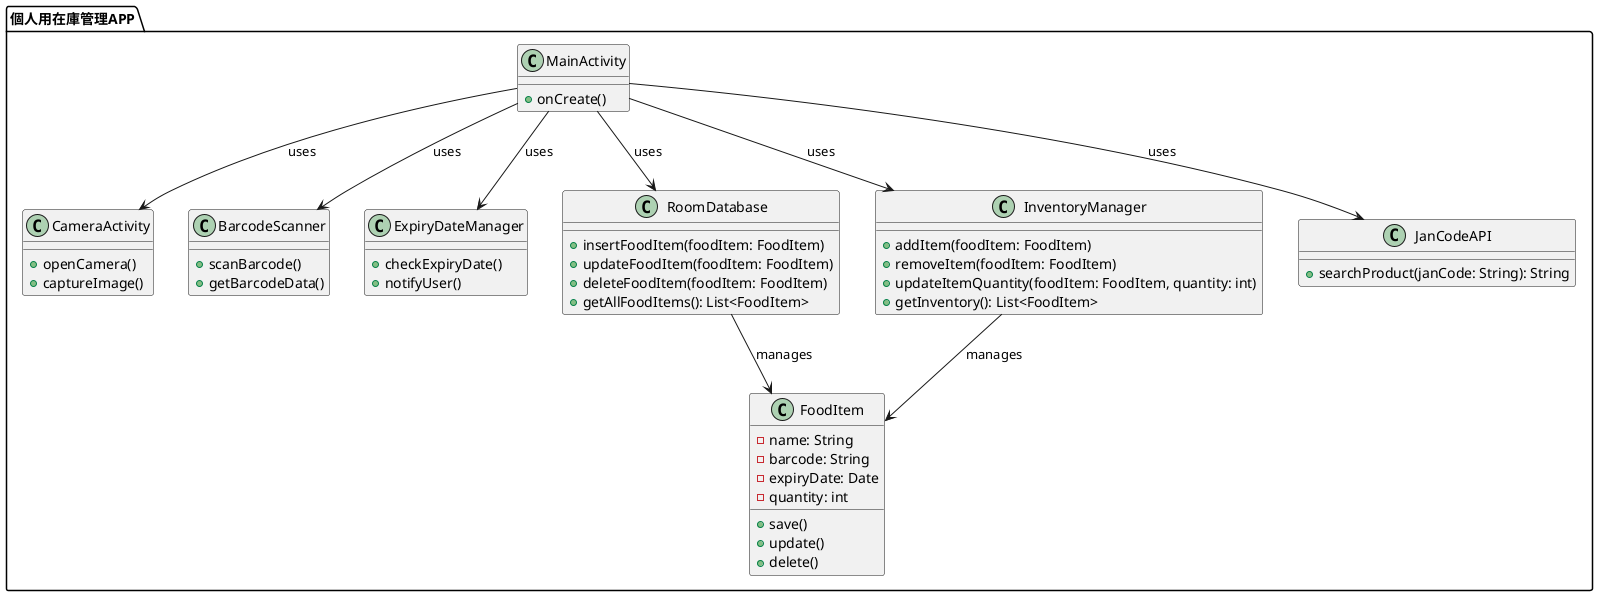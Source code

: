 @startuml
package "個人用在庫管理APP" {
    class MainActivity {
        +onCreate()
    }

    class CameraActivity {
        +openCamera()
        +captureImage()
    }

    class BarcodeScanner {
        +scanBarcode()
        +getBarcodeData()
    }

    class ExpiryDateManager {
        +checkExpiryDate()
        +notifyUser()
    }

    class FoodItem {
        -name: String
        -barcode: String
        -expiryDate: Date
        -quantity: int
        +save()
        +update()
        +delete()
    }

    class RoomDatabase {
        +insertFoodItem(foodItem: FoodItem)
        +updateFoodItem(foodItem: FoodItem)
        +deleteFoodItem(foodItem: FoodItem)
        +getAllFoodItems(): List<FoodItem>
    }

    class InventoryManager {
        +addItem(foodItem: FoodItem)
        +removeItem(foodItem: FoodItem)
        +updateItemQuantity(foodItem: FoodItem, quantity: int)
        +getInventory(): List<FoodItem>
    }

    class JanCodeAPI {
        +searchProduct(janCode: String): String
    }

    MainActivity --> CameraActivity : uses
    MainActivity --> BarcodeScanner : uses
    MainActivity --> ExpiryDateManager : uses
    MainActivity --> RoomDatabase : uses
    MainActivity --> InventoryManager : uses
    MainActivity --> JanCodeAPI : uses
    RoomDatabase --> FoodItem : manages
    InventoryManager --> FoodItem : manages
}
@enduml
